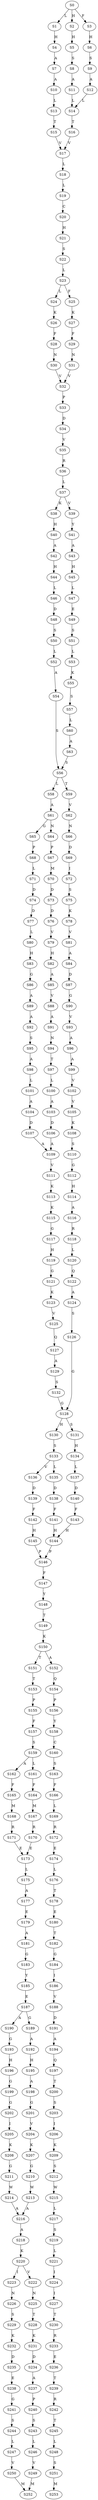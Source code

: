 strict digraph  {
	S0 -> S1 [ label = L ];
	S0 -> S2 [ label = H ];
	S0 -> S3 [ label = F ];
	S1 -> S4 [ label = H ];
	S2 -> S5 [ label = H ];
	S3 -> S6 [ label = H ];
	S4 -> S7 [ label = A ];
	S5 -> S8 [ label = S ];
	S6 -> S9 [ label = S ];
	S7 -> S10 [ label = A ];
	S8 -> S11 [ label = A ];
	S9 -> S12 [ label = A ];
	S10 -> S13 [ label = L ];
	S11 -> S14 [ label = L ];
	S12 -> S14 [ label = L ];
	S13 -> S15 [ label = T ];
	S14 -> S16 [ label = T ];
	S15 -> S17 [ label = V ];
	S16 -> S17 [ label = V ];
	S17 -> S18 [ label = L ];
	S18 -> S19 [ label = L ];
	S19 -> S20 [ label = C ];
	S20 -> S21 [ label = H ];
	S21 -> S22 [ label = S ];
	S22 -> S23 [ label = L ];
	S23 -> S24 [ label = L ];
	S23 -> S25 [ label = F ];
	S24 -> S26 [ label = K ];
	S25 -> S27 [ label = K ];
	S26 -> S28 [ label = F ];
	S27 -> S29 [ label = F ];
	S28 -> S30 [ label = N ];
	S29 -> S31 [ label = N ];
	S30 -> S32 [ label = V ];
	S31 -> S32 [ label = V ];
	S32 -> S33 [ label = P ];
	S33 -> S34 [ label = D ];
	S34 -> S35 [ label = V ];
	S35 -> S36 [ label = R ];
	S36 -> S37 [ label = L ];
	S37 -> S38 [ label = K ];
	S37 -> S39 [ label = V ];
	S38 -> S40 [ label = H ];
	S39 -> S41 [ label = Y ];
	S40 -> S42 [ label = A ];
	S41 -> S43 [ label = A ];
	S42 -> S44 [ label = H ];
	S43 -> S45 [ label = H ];
	S44 -> S46 [ label = L ];
	S45 -> S47 [ label = L ];
	S46 -> S48 [ label = D ];
	S47 -> S49 [ label = E ];
	S48 -> S50 [ label = S ];
	S49 -> S51 [ label = S ];
	S50 -> S52 [ label = L ];
	S51 -> S53 [ label = L ];
	S52 -> S54 [ label = A ];
	S53 -> S55 [ label = K ];
	S54 -> S56 [ label = S ];
	S55 -> S57 [ label = S ];
	S56 -> S58 [ label = L ];
	S56 -> S59 [ label = T ];
	S57 -> S60 [ label = L ];
	S58 -> S61 [ label = A ];
	S59 -> S62 [ label = V ];
	S60 -> S63 [ label = A ];
	S61 -> S64 [ label = N ];
	S61 -> S65 [ label = G ];
	S62 -> S66 [ label = N ];
	S63 -> S56 [ label = S ];
	S64 -> S67 [ label = P ];
	S65 -> S68 [ label = P ];
	S66 -> S69 [ label = D ];
	S67 -> S70 [ label = M ];
	S68 -> S71 [ label = L ];
	S69 -> S72 [ label = I ];
	S70 -> S73 [ label = D ];
	S71 -> S74 [ label = D ];
	S72 -> S75 [ label = S ];
	S73 -> S76 [ label = D ];
	S74 -> S77 [ label = D ];
	S75 -> S78 [ label = K ];
	S76 -> S79 [ label = V ];
	S77 -> S80 [ label = L ];
	S78 -> S81 [ label = V ];
	S79 -> S82 [ label = H ];
	S80 -> S83 [ label = H ];
	S81 -> S84 [ label = A ];
	S82 -> S85 [ label = A ];
	S83 -> S86 [ label = G ];
	S84 -> S87 [ label = D ];
	S85 -> S88 [ label = V ];
	S86 -> S89 [ label = A ];
	S87 -> S90 [ label = G ];
	S88 -> S91 [ label = A ];
	S89 -> S92 [ label = A ];
	S90 -> S93 [ label = V ];
	S91 -> S94 [ label = N ];
	S92 -> S95 [ label = S ];
	S93 -> S96 [ label = A ];
	S94 -> S97 [ label = T ];
	S95 -> S98 [ label = A ];
	S96 -> S99 [ label = A ];
	S97 -> S100 [ label = L ];
	S98 -> S101 [ label = L ];
	S99 -> S102 [ label = V ];
	S100 -> S103 [ label = A ];
	S101 -> S104 [ label = A ];
	S102 -> S105 [ label = V ];
	S103 -> S106 [ label = D ];
	S104 -> S107 [ label = D ];
	S105 -> S108 [ label = K ];
	S106 -> S109 [ label = A ];
	S107 -> S109 [ label = A ];
	S108 -> S110 [ label = S ];
	S109 -> S111 [ label = V ];
	S110 -> S112 [ label = G ];
	S111 -> S113 [ label = K ];
	S112 -> S114 [ label = H ];
	S113 -> S115 [ label = K ];
	S114 -> S116 [ label = A ];
	S115 -> S117 [ label = G ];
	S116 -> S118 [ label = R ];
	S117 -> S119 [ label = H ];
	S118 -> S120 [ label = L ];
	S119 -> S121 [ label = G ];
	S120 -> S122 [ label = Q ];
	S121 -> S123 [ label = K ];
	S122 -> S124 [ label = A ];
	S123 -> S125 [ label = V ];
	S124 -> S126 [ label = S ];
	S125 -> S127 [ label = Q ];
	S126 -> S128 [ label = G ];
	S127 -> S129 [ label = A ];
	S128 -> S130 [ label = H ];
	S128 -> S131 [ label = S ];
	S129 -> S132 [ label = S ];
	S130 -> S133 [ label = S ];
	S131 -> S134 [ label = H ];
	S132 -> S128 [ label = G ];
	S133 -> S135 [ label = L ];
	S133 -> S136 [ label = V ];
	S134 -> S137 [ label = L ];
	S135 -> S138 [ label = D ];
	S136 -> S139 [ label = D ];
	S137 -> S140 [ label = D ];
	S138 -> S141 [ label = F ];
	S139 -> S142 [ label = F ];
	S140 -> S143 [ label = F ];
	S141 -> S144 [ label = H ];
	S142 -> S145 [ label = H ];
	S143 -> S144 [ label = H ];
	S144 -> S146 [ label = P ];
	S145 -> S146 [ label = P ];
	S146 -> S147 [ label = F ];
	S147 -> S148 [ label = Y ];
	S148 -> S149 [ label = T ];
	S149 -> S150 [ label = K ];
	S150 -> S151 [ label = T ];
	S150 -> S152 [ label = A ];
	S151 -> S153 [ label = T ];
	S152 -> S154 [ label = Q ];
	S153 -> S155 [ label = P ];
	S154 -> S156 [ label = P ];
	S155 -> S157 [ label = F ];
	S156 -> S158 [ label = Y ];
	S157 -> S159 [ label = S ];
	S158 -> S160 [ label = C ];
	S159 -> S161 [ label = L ];
	S159 -> S162 [ label = A ];
	S160 -> S163 [ label = S ];
	S161 -> S164 [ label = F ];
	S162 -> S165 [ label = F ];
	S163 -> S166 [ label = F ];
	S164 -> S167 [ label = M ];
	S165 -> S168 [ label = M ];
	S166 -> S169 [ label = L ];
	S167 -> S170 [ label = R ];
	S168 -> S171 [ label = R ];
	S169 -> S172 [ label = R ];
	S170 -> S173 [ label = E ];
	S171 -> S173 [ label = E ];
	S172 -> S174 [ label = E ];
	S173 -> S175 [ label = L ];
	S174 -> S176 [ label = L ];
	S175 -> S177 [ label = A ];
	S176 -> S178 [ label = T ];
	S177 -> S179 [ label = E ];
	S178 -> S180 [ label = E ];
	S179 -> S181 [ label = A ];
	S180 -> S182 [ label = T ];
	S181 -> S183 [ label = G ];
	S182 -> S184 [ label = G ];
	S183 -> S185 [ label = Y ];
	S184 -> S186 [ label = I ];
	S185 -> S187 [ label = E ];
	S186 -> S188 [ label = V ];
	S187 -> S189 [ label = G ];
	S187 -> S190 [ label = A ];
	S188 -> S191 [ label = D ];
	S189 -> S192 [ label = A ];
	S190 -> S193 [ label = G ];
	S191 -> S194 [ label = A ];
	S192 -> S195 [ label = H ];
	S193 -> S196 [ label = H ];
	S194 -> S197 [ label = Q ];
	S195 -> S198 [ label = A ];
	S196 -> S199 [ label = G ];
	S197 -> S200 [ label = T ];
	S198 -> S201 [ label = G ];
	S199 -> S202 [ label = G ];
	S200 -> S203 [ label = S ];
	S201 -> S204 [ label = V ];
	S202 -> S205 [ label = I ];
	S203 -> S206 [ label = I ];
	S204 -> S207 [ label = K ];
	S205 -> S208 [ label = K ];
	S206 -> S209 [ label = K ];
	S207 -> S210 [ label = G ];
	S208 -> S211 [ label = G ];
	S209 -> S212 [ label = S ];
	S210 -> S213 [ label = W ];
	S211 -> S214 [ label = W ];
	S212 -> S215 [ label = W ];
	S213 -> S216 [ label = A ];
	S214 -> S216 [ label = A ];
	S215 -> S217 [ label = L ];
	S216 -> S218 [ label = A ];
	S217 -> S219 [ label = S ];
	S218 -> S220 [ label = K ];
	S219 -> S221 [ label = L ];
	S220 -> S222 [ label = V ];
	S220 -> S223 [ label = I ];
	S221 -> S224 [ label = I ];
	S222 -> S225 [ label = N ];
	S223 -> S226 [ label = N ];
	S224 -> S227 [ label = I ];
	S225 -> S228 [ label = T ];
	S226 -> S229 [ label = S ];
	S227 -> S230 [ label = T ];
	S228 -> S231 [ label = K ];
	S229 -> S232 [ label = K ];
	S230 -> S233 [ label = R ];
	S231 -> S234 [ label = D ];
	S232 -> S235 [ label = D ];
	S233 -> S236 [ label = E ];
	S234 -> S237 [ label = A ];
	S235 -> S238 [ label = E ];
	S236 -> S239 [ label = T ];
	S237 -> S240 [ label = P ];
	S238 -> S241 [ label = G ];
	S239 -> S242 [ label = R ];
	S240 -> S243 [ label = S ];
	S241 -> S244 [ label = S ];
	S242 -> S245 [ label = T ];
	S243 -> S246 [ label = L ];
	S244 -> S247 [ label = L ];
	S245 -> S248 [ label = L ];
	S246 -> S249 [ label = V ];
	S247 -> S250 [ label = V ];
	S248 -> S251 [ label = S ];
	S249 -> S252 [ label = M ];
	S250 -> S252 [ label = M ];
	S251 -> S253 [ label = M ];
}
